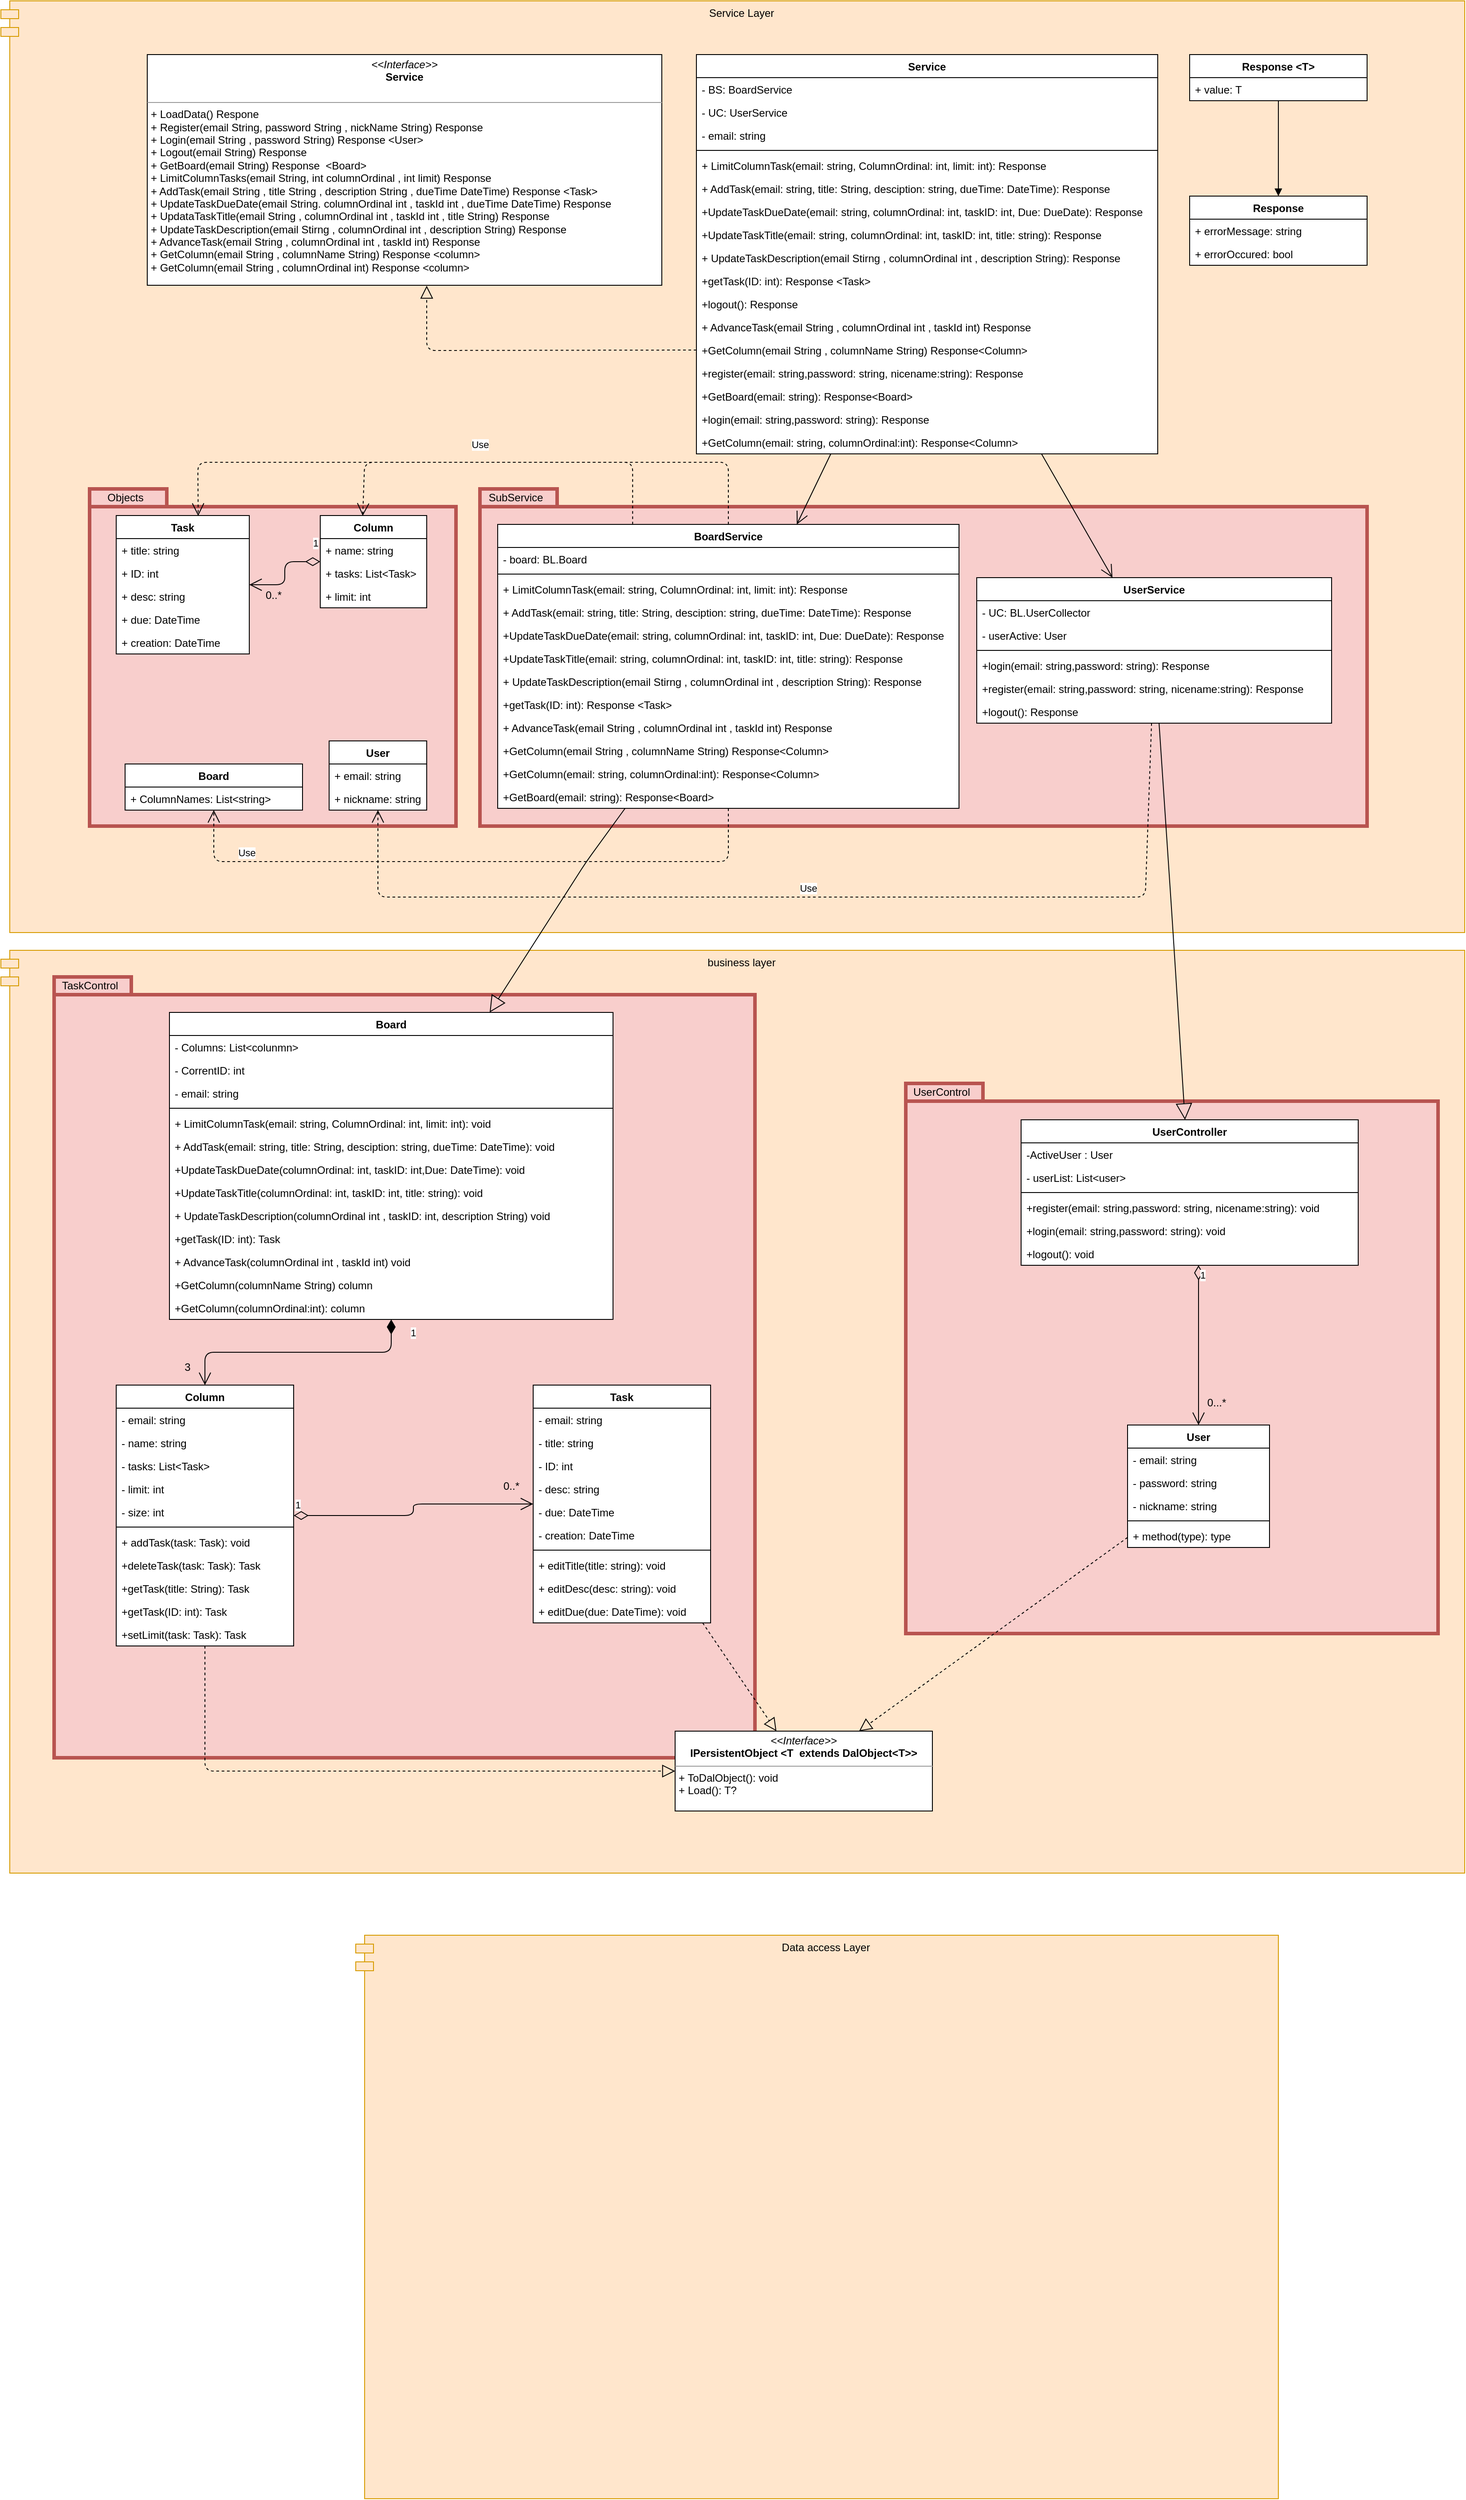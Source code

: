 <mxfile version="12.9.6" type="device"><diagram id="-smXqRMMqWtkKvGBxTlP" name="Page-1"><mxGraphModel dx="3927" dy="2613" grid="1" gridSize="10" guides="1" tooltips="1" connect="1" arrows="1" fold="1" page="1" pageScale="1" pageWidth="827" pageHeight="1169" math="0" shadow="0"><root><mxCell id="0"/><mxCell id="1" parent="0"/><mxCell id="lvHwUetGuIoiyi-XpgdX-36" value="Service Layer" style="shape=module;align=left;spacingLeft=20;align=center;verticalAlign=top;fillColor=#ffe6cc;strokeColor=#d79b00;" parent="1" vertex="1"><mxGeometry x="-370" y="-1090" width="1650" height="1050" as="geometry"/></mxCell><mxCell id="F_8u_qrAa4W_dXSvYLN0-205" value="" style="shape=folder;fontStyle=1;spacingTop=10;tabWidth=87;tabHeight=20;tabPosition=left;html=1;fillColor=#f8cecc;strokeColor=#b85450;strokeWidth=4;" vertex="1" parent="1"><mxGeometry x="170" y="-540" width="1000" height="380" as="geometry"/></mxCell><mxCell id="F_8u_qrAa4W_dXSvYLN0-203" value="" style="shape=folder;fontStyle=1;spacingTop=10;tabWidth=87;tabHeight=20;tabPosition=left;html=1;fillColor=#f8cecc;strokeColor=#b85450;strokeWidth=4;" vertex="1" parent="1"><mxGeometry x="-270" y="-540" width="413" height="380" as="geometry"/></mxCell><mxCell id="lvHwUetGuIoiyi-XpgdX-1" value="business layer" style="shape=module;align=left;spacingLeft=20;align=center;verticalAlign=top;fillColor=#ffe6cc;strokeColor=#d79b00;" parent="1" vertex="1"><mxGeometry x="-370" y="-20" width="1650" height="1040" as="geometry"/></mxCell><mxCell id="lvHwUetGuIoiyi-XpgdX-2" value="" style="shape=folder;fontStyle=1;spacingTop=10;tabWidth=87;tabHeight=20;tabPosition=left;html=1;fillColor=#f8cecc;strokeColor=#b85450;strokeWidth=4;" parent="1" vertex="1"><mxGeometry x="650" y="130" width="600" height="620" as="geometry"/></mxCell><mxCell id="lvHwUetGuIoiyi-XpgdX-3" value="" style="shape=folder;fontStyle=1;spacingTop=10;tabWidth=87;tabHeight=20;tabPosition=left;html=1;fillColor=#f8cecc;strokeColor=#b85450;strokeWidth=4;" parent="1" vertex="1"><mxGeometry x="-310" y="10" width="790" height="880" as="geometry"/></mxCell><mxCell id="lvHwUetGuIoiyi-XpgdX-29" value="TaskControl" style="text;html=1;align=center;verticalAlign=middle;resizable=0;points=[];autosize=1;" parent="1" vertex="1"><mxGeometry x="-310" y="10" width="80" height="20" as="geometry"/></mxCell><mxCell id="lvHwUetGuIoiyi-XpgdX-30" value="UserControl" style="text;html=1;align=center;verticalAlign=middle;resizable=0;points=[];autosize=1;" parent="1" vertex="1"><mxGeometry x="650" y="130" width="80" height="20" as="geometry"/></mxCell><mxCell id="lvHwUetGuIoiyi-XpgdX-35" value="Data access Layer" style="shape=module;align=left;spacingLeft=20;align=center;verticalAlign=top;fillColor=#ffe6cc;strokeColor=#d79b00;" parent="1" vertex="1"><mxGeometry x="30" y="1090" width="1040" height="635" as="geometry"/></mxCell><mxCell id="lvHwUetGuIoiyi-XpgdX-55" value="&lt;p style=&quot;margin: 0px ; margin-top: 4px ; text-align: center&quot;&gt;&lt;i&gt;&amp;lt;&amp;lt;Interface&amp;gt;&amp;gt;&lt;/i&gt;&lt;br&gt;&lt;b&gt;Service&lt;/b&gt;&lt;/p&gt;&lt;p style=&quot;margin: 0px ; margin-left: 4px&quot;&gt;&lt;br&gt;&lt;/p&gt;&lt;hr size=&quot;1&quot;&gt;&lt;p style=&quot;margin: 0px ; margin-left: 4px&quot;&gt;+ LoadData() Respone&lt;/p&gt;&lt;p style=&quot;margin: 0px ; margin-left: 4px&quot;&gt;+ Register(email String, password String , nickName String) Response&lt;/p&gt;&lt;p style=&quot;margin: 0px ; margin-left: 4px&quot;&gt;+ Login(email String , password String) Response &amp;lt;User&amp;gt;&lt;/p&gt;&lt;p style=&quot;margin: 0px ; margin-left: 4px&quot;&gt;+ Logout(email String) Response&amp;nbsp;&lt;/p&gt;&lt;p style=&quot;margin: 0px ; margin-left: 4px&quot;&gt;+ GetBoard(email String) Response&amp;nbsp; &amp;lt;Board&amp;gt;&lt;/p&gt;&lt;p style=&quot;margin: 0px ; margin-left: 4px&quot;&gt;+ LimitColumnTasks(email String, int columnOrdinal , int limit) Response&amp;nbsp;&lt;/p&gt;&lt;p style=&quot;margin: 0px ; margin-left: 4px&quot;&gt;+ AddTask(email String , title String , description String , dueTime DateTime) Response &amp;lt;Task&amp;gt;&lt;/p&gt;&lt;p style=&quot;margin: 0px ; margin-left: 4px&quot;&gt;+ UpdateTaskDueDate(email String. columnOrdinal int , taskId int , dueTime DateTime) Response&lt;/p&gt;&lt;p style=&quot;margin: 0px ; margin-left: 4px&quot;&gt;+ UpdataTaskTitle(email String , columnOrdinal int , taskId int , title String) Response&lt;/p&gt;&lt;p style=&quot;margin: 0px ; margin-left: 4px&quot;&gt;+ UpdateTaskDescription(email Stirng , columnOrdinal int , description String) Response&lt;/p&gt;&lt;p style=&quot;margin: 0px ; margin-left: 4px&quot;&gt;+ AdvanceTask(email String , columnOrdinal int , taskId int) Response&lt;/p&gt;&lt;p style=&quot;margin: 0px ; margin-left: 4px&quot;&gt;+ GetColumn(email String , columnName String) Response &amp;lt;column&amp;gt;&lt;/p&gt;&lt;p style=&quot;margin: 0px ; margin-left: 4px&quot;&gt;+ GetColumn(email String , columnOrdinal int) Response &amp;lt;column&amp;gt;&lt;/p&gt;" style="verticalAlign=top;align=left;overflow=fill;fontSize=12;fontFamily=Helvetica;html=1;" parent="1" vertex="1"><mxGeometry x="-205" y="-1029.5" width="580" height="260" as="geometry"/></mxCell><mxCell id="F_8u_qrAa4W_dXSvYLN0-2" value="UserController" style="swimlane;fontStyle=1;align=center;verticalAlign=top;childLayout=stackLayout;horizontal=1;startSize=26;horizontalStack=0;resizeParent=1;resizeParentMax=0;resizeLast=0;collapsible=1;marginBottom=0;gradientColor=none;swimlaneFillColor=#ffffff;" vertex="1" parent="1"><mxGeometry x="780" y="171" width="380" height="164" as="geometry"/></mxCell><mxCell id="F_8u_qrAa4W_dXSvYLN0-3" value="-ActiveUser : User" style="text;strokeColor=none;fillColor=none;align=left;verticalAlign=top;spacingLeft=4;spacingRight=4;overflow=hidden;rotatable=0;points=[[0,0.5],[1,0.5]];portConstraint=eastwest;" vertex="1" parent="F_8u_qrAa4W_dXSvYLN0-2"><mxGeometry y="26" width="380" height="26" as="geometry"/></mxCell><mxCell id="F_8u_qrAa4W_dXSvYLN0-8" value="- userList: List&lt;user&gt;" style="text;strokeColor=none;fillColor=none;align=left;verticalAlign=top;spacingLeft=4;spacingRight=4;overflow=hidden;rotatable=0;points=[[0,0.5],[1,0.5]];portConstraint=eastwest;" vertex="1" parent="F_8u_qrAa4W_dXSvYLN0-2"><mxGeometry y="52" width="380" height="26" as="geometry"/></mxCell><mxCell id="F_8u_qrAa4W_dXSvYLN0-4" value="" style="line;strokeWidth=1;fillColor=none;align=left;verticalAlign=middle;spacingTop=-1;spacingLeft=3;spacingRight=3;rotatable=0;labelPosition=right;points=[];portConstraint=eastwest;" vertex="1" parent="F_8u_qrAa4W_dXSvYLN0-2"><mxGeometry y="78" width="380" height="8" as="geometry"/></mxCell><mxCell id="F_8u_qrAa4W_dXSvYLN0-5" value="+register(email: string,password: string, nicename:string): void" style="text;strokeColor=none;fillColor=none;align=left;verticalAlign=top;spacingLeft=4;spacingRight=4;overflow=hidden;rotatable=0;points=[[0,0.5],[1,0.5]];portConstraint=eastwest;" vertex="1" parent="F_8u_qrAa4W_dXSvYLN0-2"><mxGeometry y="86" width="380" height="26" as="geometry"/></mxCell><mxCell id="F_8u_qrAa4W_dXSvYLN0-6" value="+login(email: string,password: string): void" style="text;strokeColor=none;fillColor=none;align=left;verticalAlign=top;spacingLeft=4;spacingRight=4;overflow=hidden;rotatable=0;points=[[0,0.5],[1,0.5]];portConstraint=eastwest;" vertex="1" parent="F_8u_qrAa4W_dXSvYLN0-2"><mxGeometry y="112" width="380" height="26" as="geometry"/></mxCell><mxCell id="F_8u_qrAa4W_dXSvYLN0-7" value="+logout(): void" style="text;strokeColor=none;fillColor=none;align=left;verticalAlign=top;spacingLeft=4;spacingRight=4;overflow=hidden;rotatable=0;points=[[0,0.5],[1,0.5]];portConstraint=eastwest;" vertex="1" parent="F_8u_qrAa4W_dXSvYLN0-2"><mxGeometry y="138" width="380" height="26" as="geometry"/></mxCell><mxCell id="F_8u_qrAa4W_dXSvYLN0-9" value="User" style="swimlane;fontStyle=1;align=center;verticalAlign=top;childLayout=stackLayout;horizontal=1;startSize=26;horizontalStack=0;resizeParent=1;resizeParentMax=0;resizeLast=0;collapsible=1;marginBottom=0;gradientColor=none;swimlaneFillColor=#ffffff;" vertex="1" parent="1"><mxGeometry x="900" y="515" width="160" height="138" as="geometry"/></mxCell><mxCell id="F_8u_qrAa4W_dXSvYLN0-10" value="- email: string" style="text;strokeColor=none;fillColor=none;align=left;verticalAlign=top;spacingLeft=4;spacingRight=4;overflow=hidden;rotatable=0;points=[[0,0.5],[1,0.5]];portConstraint=eastwest;" vertex="1" parent="F_8u_qrAa4W_dXSvYLN0-9"><mxGeometry y="26" width="160" height="26" as="geometry"/></mxCell><mxCell id="F_8u_qrAa4W_dXSvYLN0-15" value="- password: string" style="text;strokeColor=none;fillColor=none;align=left;verticalAlign=top;spacingLeft=4;spacingRight=4;overflow=hidden;rotatable=0;points=[[0,0.5],[1,0.5]];portConstraint=eastwest;" vertex="1" parent="F_8u_qrAa4W_dXSvYLN0-9"><mxGeometry y="52" width="160" height="26" as="geometry"/></mxCell><mxCell id="F_8u_qrAa4W_dXSvYLN0-14" value="- nickname: string" style="text;strokeColor=none;fillColor=none;align=left;verticalAlign=top;spacingLeft=4;spacingRight=4;overflow=hidden;rotatable=0;points=[[0,0.5],[1,0.5]];portConstraint=eastwest;" vertex="1" parent="F_8u_qrAa4W_dXSvYLN0-9"><mxGeometry y="78" width="160" height="26" as="geometry"/></mxCell><mxCell id="F_8u_qrAa4W_dXSvYLN0-11" value="" style="line;strokeWidth=1;fillColor=none;align=left;verticalAlign=middle;spacingTop=-1;spacingLeft=3;spacingRight=3;rotatable=0;labelPosition=right;points=[];portConstraint=eastwest;" vertex="1" parent="F_8u_qrAa4W_dXSvYLN0-9"><mxGeometry y="104" width="160" height="8" as="geometry"/></mxCell><mxCell id="F_8u_qrAa4W_dXSvYLN0-12" value="+ method(type): type" style="text;strokeColor=none;fillColor=none;align=left;verticalAlign=top;spacingLeft=4;spacingRight=4;overflow=hidden;rotatable=0;points=[[0,0.5],[1,0.5]];portConstraint=eastwest;" vertex="1" parent="F_8u_qrAa4W_dXSvYLN0-9"><mxGeometry y="112" width="160" height="26" as="geometry"/></mxCell><mxCell id="F_8u_qrAa4W_dXSvYLN0-111" value="&lt;p style=&quot;margin: 0px ; margin-top: 4px ; text-align: center&quot;&gt;&lt;i&gt;&amp;lt;&amp;lt;Interface&amp;gt;&amp;gt;&lt;/i&gt;&lt;br&gt;&lt;b&gt;IPersistentObject &amp;lt;T&amp;nbsp; extends DalObject&amp;lt;T&amp;gt;&amp;gt;&lt;/b&gt;&lt;/p&gt;&lt;hr size=&quot;1&quot;&gt;&lt;p style=&quot;margin: 0px ; margin-left: 4px&quot;&gt;+ ToDalObject(): void&lt;br&gt;+ Load(): T?&lt;/p&gt;" style="verticalAlign=top;align=left;overflow=fill;fontSize=12;fontFamily=Helvetica;html=1;gradientColor=none;" vertex="1" parent="1"><mxGeometry x="390" y="860" width="290" height="90" as="geometry"/></mxCell><mxCell id="F_8u_qrAa4W_dXSvYLN0-38" value="Column" style="swimlane;fontStyle=1;align=center;verticalAlign=top;childLayout=stackLayout;horizontal=1;startSize=26;horizontalStack=0;resizeParent=1;resizeParentMax=0;resizeLast=0;collapsible=1;marginBottom=0;gradientColor=none;swimlaneFillColor=#ffffff;" vertex="1" parent="1"><mxGeometry x="-240" y="470" width="200" height="294" as="geometry"/></mxCell><mxCell id="F_8u_qrAa4W_dXSvYLN0-105" value="- email: string" style="text;strokeColor=none;fillColor=none;align=left;verticalAlign=top;spacingLeft=4;spacingRight=4;overflow=hidden;rotatable=0;points=[[0,0.5],[1,0.5]];portConstraint=eastwest;" vertex="1" parent="F_8u_qrAa4W_dXSvYLN0-38"><mxGeometry y="26" width="200" height="26" as="geometry"/></mxCell><mxCell id="F_8u_qrAa4W_dXSvYLN0-39" value="- name: string" style="text;strokeColor=none;fillColor=none;align=left;verticalAlign=top;spacingLeft=4;spacingRight=4;overflow=hidden;rotatable=0;points=[[0,0.5],[1,0.5]];portConstraint=eastwest;" vertex="1" parent="F_8u_qrAa4W_dXSvYLN0-38"><mxGeometry y="52" width="200" height="26" as="geometry"/></mxCell><mxCell id="F_8u_qrAa4W_dXSvYLN0-40" value="- tasks: List&lt;Task&gt;" style="text;strokeColor=none;fillColor=none;align=left;verticalAlign=top;spacingLeft=4;spacingRight=4;overflow=hidden;rotatable=0;points=[[0,0.5],[1,0.5]];portConstraint=eastwest;" vertex="1" parent="F_8u_qrAa4W_dXSvYLN0-38"><mxGeometry y="78" width="200" height="26" as="geometry"/></mxCell><mxCell id="F_8u_qrAa4W_dXSvYLN0-101" value="- limit: int" style="text;strokeColor=none;fillColor=none;align=left;verticalAlign=top;spacingLeft=4;spacingRight=4;overflow=hidden;rotatable=0;points=[[0,0.5],[1,0.5]];portConstraint=eastwest;" vertex="1" parent="F_8u_qrAa4W_dXSvYLN0-38"><mxGeometry y="104" width="200" height="26" as="geometry"/></mxCell><mxCell id="F_8u_qrAa4W_dXSvYLN0-41" value="- size: int" style="text;strokeColor=none;fillColor=none;align=left;verticalAlign=top;spacingLeft=4;spacingRight=4;overflow=hidden;rotatable=0;points=[[0,0.5],[1,0.5]];portConstraint=eastwest;" vertex="1" parent="F_8u_qrAa4W_dXSvYLN0-38"><mxGeometry y="130" width="200" height="26" as="geometry"/></mxCell><mxCell id="F_8u_qrAa4W_dXSvYLN0-44" value="" style="line;strokeWidth=1;fillColor=none;align=left;verticalAlign=middle;spacingTop=-1;spacingLeft=3;spacingRight=3;rotatable=0;labelPosition=right;points=[];portConstraint=eastwest;" vertex="1" parent="F_8u_qrAa4W_dXSvYLN0-38"><mxGeometry y="156" width="200" height="8" as="geometry"/></mxCell><mxCell id="F_8u_qrAa4W_dXSvYLN0-50" value="+ addTask(task: Task): void" style="text;strokeColor=none;fillColor=none;align=left;verticalAlign=top;spacingLeft=4;spacingRight=4;overflow=hidden;rotatable=0;points=[[0,0.5],[1,0.5]];portConstraint=eastwest;" vertex="1" parent="F_8u_qrAa4W_dXSvYLN0-38"><mxGeometry y="164" width="200" height="26" as="geometry"/></mxCell><mxCell id="F_8u_qrAa4W_dXSvYLN0-53" value="+deleteTask(task: Task): Task" style="text;strokeColor=none;fillColor=none;align=left;verticalAlign=top;spacingLeft=4;spacingRight=4;overflow=hidden;rotatable=0;points=[[0,0.5],[1,0.5]];portConstraint=eastwest;" vertex="1" parent="F_8u_qrAa4W_dXSvYLN0-38"><mxGeometry y="190" width="200" height="26" as="geometry"/></mxCell><mxCell id="F_8u_qrAa4W_dXSvYLN0-54" value="+getTask(title: String): Task" style="text;strokeColor=none;fillColor=none;align=left;verticalAlign=top;spacingLeft=4;spacingRight=4;overflow=hidden;rotatable=0;points=[[0,0.5],[1,0.5]];portConstraint=eastwest;" vertex="1" parent="F_8u_qrAa4W_dXSvYLN0-38"><mxGeometry y="216" width="200" height="26" as="geometry"/></mxCell><mxCell id="F_8u_qrAa4W_dXSvYLN0-51" value="+getTask(ID: int): Task" style="text;strokeColor=none;fillColor=none;align=left;verticalAlign=top;spacingLeft=4;spacingRight=4;overflow=hidden;rotatable=0;points=[[0,0.5],[1,0.5]];portConstraint=eastwest;" vertex="1" parent="F_8u_qrAa4W_dXSvYLN0-38"><mxGeometry y="242" width="200" height="26" as="geometry"/></mxCell><mxCell id="F_8u_qrAa4W_dXSvYLN0-49" value="+setLimit(task: Task): Task" style="text;strokeColor=none;fillColor=none;align=left;verticalAlign=top;spacingLeft=4;spacingRight=4;overflow=hidden;rotatable=0;points=[[0,0.5],[1,0.5]];portConstraint=eastwest;" vertex="1" parent="F_8u_qrAa4W_dXSvYLN0-38"><mxGeometry y="268" width="200" height="26" as="geometry"/></mxCell><mxCell id="F_8u_qrAa4W_dXSvYLN0-69" value="Board" style="swimlane;fontStyle=1;align=center;verticalAlign=top;childLayout=stackLayout;horizontal=1;startSize=26;horizontalStack=0;resizeParent=1;resizeParentMax=0;resizeLast=0;collapsible=1;marginBottom=0;gradientColor=none;swimlaneFillColor=#ffffff;" vertex="1" parent="1"><mxGeometry x="-180" y="50" width="500" height="346" as="geometry"/></mxCell><mxCell id="F_8u_qrAa4W_dXSvYLN0-107" value="- Columns: List&lt;colunmn&gt;" style="text;strokeColor=none;fillColor=none;align=left;verticalAlign=top;spacingLeft=4;spacingRight=4;overflow=hidden;rotatable=0;points=[[0,0.5],[1,0.5]];portConstraint=eastwest;" vertex="1" parent="F_8u_qrAa4W_dXSvYLN0-69"><mxGeometry y="26" width="500" height="26" as="geometry"/></mxCell><mxCell id="F_8u_qrAa4W_dXSvYLN0-108" value="- CorrentID: int" style="text;strokeColor=none;fillColor=none;align=left;verticalAlign=top;spacingLeft=4;spacingRight=4;overflow=hidden;rotatable=0;points=[[0,0.5],[1,0.5]];portConstraint=eastwest;" vertex="1" parent="F_8u_qrAa4W_dXSvYLN0-69"><mxGeometry y="52" width="500" height="26" as="geometry"/></mxCell><mxCell id="F_8u_qrAa4W_dXSvYLN0-81" value="- email: string" style="text;strokeColor=none;fillColor=none;align=left;verticalAlign=top;spacingLeft=4;spacingRight=4;overflow=hidden;rotatable=0;points=[[0,0.5],[1,0.5]];portConstraint=eastwest;" vertex="1" parent="F_8u_qrAa4W_dXSvYLN0-69"><mxGeometry y="78" width="500" height="26" as="geometry"/></mxCell><mxCell id="F_8u_qrAa4W_dXSvYLN0-71" value="" style="line;strokeWidth=1;fillColor=none;align=left;verticalAlign=middle;spacingTop=-1;spacingLeft=3;spacingRight=3;rotatable=0;labelPosition=right;points=[];portConstraint=eastwest;" vertex="1" parent="F_8u_qrAa4W_dXSvYLN0-69"><mxGeometry y="104" width="500" height="8" as="geometry"/></mxCell><mxCell id="F_8u_qrAa4W_dXSvYLN0-72" value="+ LimitColumnTask(email: string, ColumnOrdinal: int, limit: int): void" style="text;strokeColor=none;fillColor=none;align=left;verticalAlign=top;spacingLeft=4;spacingRight=4;overflow=hidden;rotatable=0;points=[[0,0.5],[1,0.5]];portConstraint=eastwest;" vertex="1" parent="F_8u_qrAa4W_dXSvYLN0-69"><mxGeometry y="112" width="500" height="26" as="geometry"/></mxCell><mxCell id="F_8u_qrAa4W_dXSvYLN0-73" value="+ AddTask(email: string, title: String, desciption: string, dueTime: DateTime): void" style="text;strokeColor=none;fillColor=none;align=left;verticalAlign=top;spacingLeft=4;spacingRight=4;overflow=hidden;rotatable=0;points=[[0,0.5],[1,0.5]];portConstraint=eastwest;" vertex="1" parent="F_8u_qrAa4W_dXSvYLN0-69"><mxGeometry y="138" width="500" height="26" as="geometry"/></mxCell><mxCell id="F_8u_qrAa4W_dXSvYLN0-74" value="+UpdateTaskDueDate(columnOrdinal: int, taskID: int,Due: DateTime): void" style="text;strokeColor=none;fillColor=none;align=left;verticalAlign=top;spacingLeft=4;spacingRight=4;overflow=hidden;rotatable=0;points=[[0,0.5],[1,0.5]];portConstraint=eastwest;" vertex="1" parent="F_8u_qrAa4W_dXSvYLN0-69"><mxGeometry y="164" width="500" height="26" as="geometry"/></mxCell><mxCell id="F_8u_qrAa4W_dXSvYLN0-75" value="+UpdateTaskTitle(columnOrdinal: int, taskID: int, title: string): void" style="text;strokeColor=none;fillColor=none;align=left;verticalAlign=top;spacingLeft=4;spacingRight=4;overflow=hidden;rotatable=0;points=[[0,0.5],[1,0.5]];portConstraint=eastwest;" vertex="1" parent="F_8u_qrAa4W_dXSvYLN0-69"><mxGeometry y="190" width="500" height="26" as="geometry"/></mxCell><mxCell id="F_8u_qrAa4W_dXSvYLN0-76" value="+ UpdateTaskDescription(columnOrdinal int , taskID: int, description String) void " style="text;strokeColor=none;fillColor=none;align=left;verticalAlign=top;spacingLeft=4;spacingRight=4;overflow=hidden;rotatable=0;points=[[0,0.5],[1,0.5]];portConstraint=eastwest;" vertex="1" parent="F_8u_qrAa4W_dXSvYLN0-69"><mxGeometry y="216" width="500" height="26" as="geometry"/></mxCell><mxCell id="F_8u_qrAa4W_dXSvYLN0-77" value="+getTask(ID: int): Task" style="text;strokeColor=none;fillColor=none;align=left;verticalAlign=top;spacingLeft=4;spacingRight=4;overflow=hidden;rotatable=0;points=[[0,0.5],[1,0.5]];portConstraint=eastwest;" vertex="1" parent="F_8u_qrAa4W_dXSvYLN0-69"><mxGeometry y="242" width="500" height="26" as="geometry"/></mxCell><mxCell id="F_8u_qrAa4W_dXSvYLN0-78" value="+ AdvanceTask(columnOrdinal int , taskId int) void " style="text;strokeColor=none;fillColor=none;align=left;verticalAlign=top;spacingLeft=4;spacingRight=4;overflow=hidden;rotatable=0;points=[[0,0.5],[1,0.5]];portConstraint=eastwest;" vertex="1" parent="F_8u_qrAa4W_dXSvYLN0-69"><mxGeometry y="268" width="500" height="26" as="geometry"/></mxCell><mxCell id="F_8u_qrAa4W_dXSvYLN0-79" value="+GetColumn(columnName String) column" style="text;strokeColor=none;fillColor=none;align=left;verticalAlign=top;spacingLeft=4;spacingRight=4;overflow=hidden;rotatable=0;points=[[0,0.5],[1,0.5]];portConstraint=eastwest;" vertex="1" parent="F_8u_qrAa4W_dXSvYLN0-69"><mxGeometry y="294" width="500" height="26" as="geometry"/></mxCell><mxCell id="F_8u_qrAa4W_dXSvYLN0-106" value="+GetColumn(columnOrdinal:int): column" style="text;strokeColor=none;fillColor=none;align=left;verticalAlign=top;spacingLeft=4;spacingRight=4;overflow=hidden;rotatable=0;points=[[0,0.5],[1,0.5]];portConstraint=eastwest;" vertex="1" parent="F_8u_qrAa4W_dXSvYLN0-69"><mxGeometry y="320" width="500" height="26" as="geometry"/></mxCell><mxCell id="F_8u_qrAa4W_dXSvYLN0-16" value="Task" style="swimlane;fontStyle=1;align=center;verticalAlign=top;childLayout=stackLayout;horizontal=1;startSize=26;horizontalStack=0;resizeParent=1;resizeParentMax=0;resizeLast=0;collapsible=1;marginBottom=0;gradientColor=none;swimlaneFillColor=#ffffff;" vertex="1" parent="1"><mxGeometry x="230" y="470" width="200" height="268" as="geometry"/></mxCell><mxCell id="F_8u_qrAa4W_dXSvYLN0-17" value="- email: string" style="text;strokeColor=none;fillColor=none;align=left;verticalAlign=top;spacingLeft=4;spacingRight=4;overflow=hidden;rotatable=0;points=[[0,0.5],[1,0.5]];portConstraint=eastwest;" vertex="1" parent="F_8u_qrAa4W_dXSvYLN0-16"><mxGeometry y="26" width="200" height="26" as="geometry"/></mxCell><mxCell id="F_8u_qrAa4W_dXSvYLN0-18" value="- title: string" style="text;strokeColor=none;fillColor=none;align=left;verticalAlign=top;spacingLeft=4;spacingRight=4;overflow=hidden;rotatable=0;points=[[0,0.5],[1,0.5]];portConstraint=eastwest;" vertex="1" parent="F_8u_qrAa4W_dXSvYLN0-16"><mxGeometry y="52" width="200" height="26" as="geometry"/></mxCell><mxCell id="F_8u_qrAa4W_dXSvYLN0-104" value="- ID: int" style="text;strokeColor=none;fillColor=none;align=left;verticalAlign=top;spacingLeft=4;spacingRight=4;overflow=hidden;rotatable=0;points=[[0,0.5],[1,0.5]];portConstraint=eastwest;" vertex="1" parent="F_8u_qrAa4W_dXSvYLN0-16"><mxGeometry y="78" width="200" height="26" as="geometry"/></mxCell><mxCell id="F_8u_qrAa4W_dXSvYLN0-19" value="- desc: string" style="text;strokeColor=none;fillColor=none;align=left;verticalAlign=top;spacingLeft=4;spacingRight=4;overflow=hidden;rotatable=0;points=[[0,0.5],[1,0.5]];portConstraint=eastwest;" vertex="1" parent="F_8u_qrAa4W_dXSvYLN0-16"><mxGeometry y="104" width="200" height="26" as="geometry"/></mxCell><mxCell id="F_8u_qrAa4W_dXSvYLN0-24" value="- due: DateTime" style="text;strokeColor=none;fillColor=none;align=left;verticalAlign=top;spacingLeft=4;spacingRight=4;overflow=hidden;rotatable=0;points=[[0,0.5],[1,0.5]];portConstraint=eastwest;" vertex="1" parent="F_8u_qrAa4W_dXSvYLN0-16"><mxGeometry y="130" width="200" height="26" as="geometry"/></mxCell><mxCell id="F_8u_qrAa4W_dXSvYLN0-23" value="- creation: DateTime" style="text;strokeColor=none;fillColor=none;align=left;verticalAlign=top;spacingLeft=4;spacingRight=4;overflow=hidden;rotatable=0;points=[[0,0.5],[1,0.5]];portConstraint=eastwest;" vertex="1" parent="F_8u_qrAa4W_dXSvYLN0-16"><mxGeometry y="156" width="200" height="26" as="geometry"/></mxCell><mxCell id="F_8u_qrAa4W_dXSvYLN0-20" value="" style="line;strokeWidth=1;fillColor=none;align=left;verticalAlign=middle;spacingTop=-1;spacingLeft=3;spacingRight=3;rotatable=0;labelPosition=right;points=[];portConstraint=eastwest;" vertex="1" parent="F_8u_qrAa4W_dXSvYLN0-16"><mxGeometry y="182" width="200" height="8" as="geometry"/></mxCell><mxCell id="F_8u_qrAa4W_dXSvYLN0-21" value="+ editTitle(title: string): void" style="text;strokeColor=none;fillColor=none;align=left;verticalAlign=top;spacingLeft=4;spacingRight=4;overflow=hidden;rotatable=0;points=[[0,0.5],[1,0.5]];portConstraint=eastwest;" vertex="1" parent="F_8u_qrAa4W_dXSvYLN0-16"><mxGeometry y="190" width="200" height="26" as="geometry"/></mxCell><mxCell id="F_8u_qrAa4W_dXSvYLN0-26" value="+ editDesc(desc: string): void" style="text;strokeColor=none;fillColor=none;align=left;verticalAlign=top;spacingLeft=4;spacingRight=4;overflow=hidden;rotatable=0;points=[[0,0.5],[1,0.5]];portConstraint=eastwest;" vertex="1" parent="F_8u_qrAa4W_dXSvYLN0-16"><mxGeometry y="216" width="200" height="26" as="geometry"/></mxCell><mxCell id="F_8u_qrAa4W_dXSvYLN0-37" value="+ editDue(due: DateTime): void" style="text;strokeColor=none;fillColor=none;align=left;verticalAlign=top;spacingLeft=4;spacingRight=4;overflow=hidden;rotatable=0;points=[[0,0.5],[1,0.5]];portConstraint=eastwest;" vertex="1" parent="F_8u_qrAa4W_dXSvYLN0-16"><mxGeometry y="242" width="200" height="26" as="geometry"/></mxCell><mxCell id="F_8u_qrAa4W_dXSvYLN0-112" value="1" style="endArrow=open;html=1;endSize=12;startArrow=diamondThin;startSize=14;startFill=1;edgeStyle=orthogonalEdgeStyle;align=left;verticalAlign=bottom;" edge="1" parent="1" source="F_8u_qrAa4W_dXSvYLN0-69" target="F_8u_qrAa4W_dXSvYLN0-38"><mxGeometry x="-0.831" y="20" relative="1" as="geometry"><mxPoint y="499.41" as="sourcePoint"/><mxPoint x="160" y="499.41" as="targetPoint"/><mxPoint as="offset"/></mxGeometry></mxCell><mxCell id="F_8u_qrAa4W_dXSvYLN0-113" value="3" style="text;html=1;align=center;verticalAlign=middle;resizable=0;points=[];autosize=1;" vertex="1" parent="1"><mxGeometry x="-170" y="440" width="20" height="20" as="geometry"/></mxCell><mxCell id="F_8u_qrAa4W_dXSvYLN0-114" value="1" style="endArrow=open;html=1;endSize=12;startArrow=diamondThin;startSize=14;startFill=0;edgeStyle=orthogonalEdgeStyle;align=left;verticalAlign=bottom;" edge="1" parent="1" source="F_8u_qrAa4W_dXSvYLN0-38" target="F_8u_qrAa4W_dXSvYLN0-16"><mxGeometry x="-1" y="3" relative="1" as="geometry"><mxPoint x="20" y="640" as="sourcePoint"/><mxPoint x="180" y="640" as="targetPoint"/></mxGeometry></mxCell><mxCell id="F_8u_qrAa4W_dXSvYLN0-115" value="0..*" style="text;html=1;align=center;verticalAlign=middle;resizable=0;points=[];autosize=1;" vertex="1" parent="1"><mxGeometry x="190" y="574" width="30" height="20" as="geometry"/></mxCell><mxCell id="F_8u_qrAa4W_dXSvYLN0-117" value="1" style="endArrow=open;html=1;endSize=12;startArrow=diamondThin;startSize=14;startFill=0;edgeStyle=orthogonalEdgeStyle;align=left;verticalAlign=bottom;" edge="1" parent="1" source="F_8u_qrAa4W_dXSvYLN0-2" target="F_8u_qrAa4W_dXSvYLN0-9"><mxGeometry x="0.053" y="75" relative="1" as="geometry"><mxPoint x="750" y="380" as="sourcePoint"/><mxPoint x="910" y="380" as="targetPoint"/><Array as="points"><mxPoint x="980" y="390"/><mxPoint x="980" y="390"/></Array><mxPoint x="-75" y="-75" as="offset"/></mxGeometry></mxCell><mxCell id="F_8u_qrAa4W_dXSvYLN0-118" value="0...*" style="text;html=1;align=center;verticalAlign=middle;resizable=0;points=[];autosize=1;" vertex="1" parent="1"><mxGeometry x="980" y="480" width="40" height="20" as="geometry"/></mxCell><mxCell id="F_8u_qrAa4W_dXSvYLN0-119" value="" style="endArrow=block;dashed=1;endFill=0;endSize=12;html=1;" edge="1" parent="1" source="F_8u_qrAa4W_dXSvYLN0-38" target="F_8u_qrAa4W_dXSvYLN0-111"><mxGeometry width="160" relative="1" as="geometry"><mxPoint x="570" y="760" as="sourcePoint"/><mxPoint x="730" y="760" as="targetPoint"/><Array as="points"><mxPoint x="-140" y="905"/></Array></mxGeometry></mxCell><mxCell id="F_8u_qrAa4W_dXSvYLN0-120" value="" style="endArrow=block;dashed=1;endFill=0;endSize=12;html=1;" edge="1" parent="1" source="F_8u_qrAa4W_dXSvYLN0-16" target="F_8u_qrAa4W_dXSvYLN0-111"><mxGeometry width="160" relative="1" as="geometry"><mxPoint x="570" y="760" as="sourcePoint"/><mxPoint x="730" y="760" as="targetPoint"/><Array as="points"><mxPoint x="470" y="810"/></Array></mxGeometry></mxCell><mxCell id="F_8u_qrAa4W_dXSvYLN0-121" value="" style="endArrow=block;dashed=1;endFill=0;endSize=12;html=1;" edge="1" parent="1" source="F_8u_qrAa4W_dXSvYLN0-9" target="F_8u_qrAa4W_dXSvYLN0-111"><mxGeometry width="160" relative="1" as="geometry"><mxPoint x="570" y="450" as="sourcePoint"/><mxPoint x="730" y="450" as="targetPoint"/></mxGeometry></mxCell><mxCell id="F_8u_qrAa4W_dXSvYLN0-198" value="" style="endArrow=block;endFill=1;html=1;edgeStyle=orthogonalEdgeStyle;align=left;verticalAlign=top;" edge="1" parent="1" source="F_8u_qrAa4W_dXSvYLN0-194" target="F_8u_qrAa4W_dXSvYLN0-188"><mxGeometry x="0.126" y="-27" relative="1" as="geometry"><mxPoint x="-130" y="-600" as="sourcePoint"/><mxPoint x="30" y="-600" as="targetPoint"/><mxPoint x="-25" y="-16" as="offset"/></mxGeometry></mxCell><mxCell id="F_8u_qrAa4W_dXSvYLN0-127" value="Service" style="swimlane;fontStyle=1;align=center;verticalAlign=top;childLayout=stackLayout;horizontal=1;startSize=26;horizontalStack=0;resizeParent=1;resizeParentMax=0;resizeLast=0;collapsible=1;marginBottom=0;gradientColor=none;swimlaneFillColor=#ffffff;" vertex="1" parent="1"><mxGeometry x="414" y="-1029.5" width="520" height="450" as="geometry"/></mxCell><mxCell id="F_8u_qrAa4W_dXSvYLN0-128" value="- BS: BoardService" style="text;strokeColor=none;fillColor=none;align=left;verticalAlign=top;spacingLeft=4;spacingRight=4;overflow=hidden;rotatable=0;points=[[0,0.5],[1,0.5]];portConstraint=eastwest;" vertex="1" parent="F_8u_qrAa4W_dXSvYLN0-127"><mxGeometry y="26" width="520" height="26" as="geometry"/></mxCell><mxCell id="F_8u_qrAa4W_dXSvYLN0-143" value="- UC: UserService" style="text;strokeColor=none;fillColor=none;align=left;verticalAlign=top;spacingLeft=4;spacingRight=4;overflow=hidden;rotatable=0;points=[[0,0.5],[1,0.5]];portConstraint=eastwest;" vertex="1" parent="F_8u_qrAa4W_dXSvYLN0-127"><mxGeometry y="52" width="520" height="26" as="geometry"/></mxCell><mxCell id="F_8u_qrAa4W_dXSvYLN0-142" value="- email: string" style="text;strokeColor=none;fillColor=none;align=left;verticalAlign=top;spacingLeft=4;spacingRight=4;overflow=hidden;rotatable=0;points=[[0,0.5],[1,0.5]];portConstraint=eastwest;" vertex="1" parent="F_8u_qrAa4W_dXSvYLN0-127"><mxGeometry y="78" width="520" height="26" as="geometry"/></mxCell><mxCell id="F_8u_qrAa4W_dXSvYLN0-129" value="" style="line;strokeWidth=1;fillColor=none;align=left;verticalAlign=middle;spacingTop=-1;spacingLeft=3;spacingRight=3;rotatable=0;labelPosition=right;points=[];portConstraint=eastwest;" vertex="1" parent="F_8u_qrAa4W_dXSvYLN0-127"><mxGeometry y="104" width="520" height="8" as="geometry"/></mxCell><mxCell id="F_8u_qrAa4W_dXSvYLN0-130" value="+ LimitColumnTask(email: string, ColumnOrdinal: int, limit: int): Response" style="text;strokeColor=none;fillColor=none;align=left;verticalAlign=top;spacingLeft=4;spacingRight=4;overflow=hidden;rotatable=0;points=[[0,0.5],[1,0.5]];portConstraint=eastwest;" vertex="1" parent="F_8u_qrAa4W_dXSvYLN0-127"><mxGeometry y="112" width="520" height="26" as="geometry"/></mxCell><mxCell id="F_8u_qrAa4W_dXSvYLN0-131" value="+ AddTask(email: string, title: String, desciption: string, dueTime: DateTime): Response" style="text;strokeColor=none;fillColor=none;align=left;verticalAlign=top;spacingLeft=4;spacingRight=4;overflow=hidden;rotatable=0;points=[[0,0.5],[1,0.5]];portConstraint=eastwest;" vertex="1" parent="F_8u_qrAa4W_dXSvYLN0-127"><mxGeometry y="138" width="520" height="26" as="geometry"/></mxCell><mxCell id="F_8u_qrAa4W_dXSvYLN0-132" value="+UpdateTaskDueDate(email: string, columnOrdinal: int, taskID: int, Due: DueDate): Response" style="text;strokeColor=none;fillColor=none;align=left;verticalAlign=top;spacingLeft=4;spacingRight=4;overflow=hidden;rotatable=0;points=[[0,0.5],[1,0.5]];portConstraint=eastwest;" vertex="1" parent="F_8u_qrAa4W_dXSvYLN0-127"><mxGeometry y="164" width="520" height="26" as="geometry"/></mxCell><mxCell id="F_8u_qrAa4W_dXSvYLN0-133" value="+UpdateTaskTitle(email: string, columnOrdinal: int, taskID: int, title: string): Response" style="text;strokeColor=none;fillColor=none;align=left;verticalAlign=top;spacingLeft=4;spacingRight=4;overflow=hidden;rotatable=0;points=[[0,0.5],[1,0.5]];portConstraint=eastwest;" vertex="1" parent="F_8u_qrAa4W_dXSvYLN0-127"><mxGeometry y="190" width="520" height="26" as="geometry"/></mxCell><mxCell id="F_8u_qrAa4W_dXSvYLN0-134" value="+ UpdateTaskDescription(email Stirng , columnOrdinal int , description String): Response" style="text;strokeColor=none;fillColor=none;align=left;verticalAlign=top;spacingLeft=4;spacingRight=4;overflow=hidden;rotatable=0;points=[[0,0.5],[1,0.5]];portConstraint=eastwest;" vertex="1" parent="F_8u_qrAa4W_dXSvYLN0-127"><mxGeometry y="216" width="520" height="26" as="geometry"/></mxCell><mxCell id="F_8u_qrAa4W_dXSvYLN0-135" value="+getTask(ID: int): Response &lt;Task&gt;" style="text;strokeColor=none;fillColor=none;align=left;verticalAlign=top;spacingLeft=4;spacingRight=4;overflow=hidden;rotatable=0;points=[[0,0.5],[1,0.5]];portConstraint=eastwest;" vertex="1" parent="F_8u_qrAa4W_dXSvYLN0-127"><mxGeometry y="242" width="520" height="26" as="geometry"/></mxCell><mxCell id="F_8u_qrAa4W_dXSvYLN0-141" value="+logout(): Response" style="text;strokeColor=none;fillColor=none;align=left;verticalAlign=top;spacingLeft=4;spacingRight=4;overflow=hidden;rotatable=0;points=[[0,0.5],[1,0.5]];portConstraint=eastwest;" vertex="1" parent="F_8u_qrAa4W_dXSvYLN0-127"><mxGeometry y="268" width="520" height="26" as="geometry"/></mxCell><mxCell id="F_8u_qrAa4W_dXSvYLN0-136" value="+ AdvanceTask(email String , columnOrdinal int , taskId int) Response" style="text;strokeColor=none;fillColor=none;align=left;verticalAlign=top;spacingLeft=4;spacingRight=4;overflow=hidden;rotatable=0;points=[[0,0.5],[1,0.5]];portConstraint=eastwest;" vertex="1" parent="F_8u_qrAa4W_dXSvYLN0-127"><mxGeometry y="294" width="520" height="26" as="geometry"/></mxCell><mxCell id="F_8u_qrAa4W_dXSvYLN0-137" value="+GetColumn(email String , columnName String) Response&lt;Column&gt;" style="text;strokeColor=none;fillColor=none;align=left;verticalAlign=top;spacingLeft=4;spacingRight=4;overflow=hidden;rotatable=0;points=[[0,0.5],[1,0.5]];portConstraint=eastwest;" vertex="1" parent="F_8u_qrAa4W_dXSvYLN0-127"><mxGeometry y="320" width="520" height="26" as="geometry"/></mxCell><mxCell id="F_8u_qrAa4W_dXSvYLN0-140" value="+register(email: string,password: string, nicename:string): Response" style="text;strokeColor=none;fillColor=none;align=left;verticalAlign=top;spacingLeft=4;spacingRight=4;overflow=hidden;rotatable=0;points=[[0,0.5],[1,0.5]];portConstraint=eastwest;" vertex="1" parent="F_8u_qrAa4W_dXSvYLN0-127"><mxGeometry y="346" width="520" height="26" as="geometry"/></mxCell><mxCell id="F_8u_qrAa4W_dXSvYLN0-228" value="+GetBoard(email: string): Response&lt;Board&gt;" style="text;strokeColor=none;fillColor=none;align=left;verticalAlign=top;spacingLeft=4;spacingRight=4;overflow=hidden;rotatable=0;points=[[0,0.5],[1,0.5]];portConstraint=eastwest;" vertex="1" parent="F_8u_qrAa4W_dXSvYLN0-127"><mxGeometry y="372" width="520" height="26" as="geometry"/></mxCell><mxCell id="F_8u_qrAa4W_dXSvYLN0-139" value="+login(email: string,password: string): Response" style="text;strokeColor=none;fillColor=none;align=left;verticalAlign=top;spacingLeft=4;spacingRight=4;overflow=hidden;rotatable=0;points=[[0,0.5],[1,0.5]];portConstraint=eastwest;" vertex="1" parent="F_8u_qrAa4W_dXSvYLN0-127"><mxGeometry y="398" width="520" height="26" as="geometry"/></mxCell><mxCell id="F_8u_qrAa4W_dXSvYLN0-138" value="+GetColumn(email: string, columnOrdinal:int): Response&lt;Column&gt;" style="text;strokeColor=none;fillColor=none;align=left;verticalAlign=top;spacingLeft=4;spacingRight=4;overflow=hidden;rotatable=0;points=[[0,0.5],[1,0.5]];portConstraint=eastwest;" vertex="1" parent="F_8u_qrAa4W_dXSvYLN0-127"><mxGeometry y="424" width="520" height="26" as="geometry"/></mxCell><mxCell id="F_8u_qrAa4W_dXSvYLN0-194" value="Response &lt;T&gt;" style="swimlane;fontStyle=1;align=center;verticalAlign=top;childLayout=stackLayout;horizontal=1;startSize=26;horizontalStack=0;resizeParent=1;resizeParentMax=0;resizeLast=0;collapsible=1;marginBottom=0;gradientColor=none;swimlaneFillColor=#ffffff;" vertex="1" parent="1"><mxGeometry x="970" y="-1029.5" width="200" height="52" as="geometry"/></mxCell><mxCell id="F_8u_qrAa4W_dXSvYLN0-197" value="+ value: T" style="text;strokeColor=none;fillColor=none;align=left;verticalAlign=top;spacingLeft=4;spacingRight=4;overflow=hidden;rotatable=0;points=[[0,0.5],[1,0.5]];portConstraint=eastwest;" vertex="1" parent="F_8u_qrAa4W_dXSvYLN0-194"><mxGeometry y="26" width="200" height="26" as="geometry"/></mxCell><mxCell id="F_8u_qrAa4W_dXSvYLN0-188" value="Response" style="swimlane;fontStyle=1;align=center;verticalAlign=top;childLayout=stackLayout;horizontal=1;startSize=26;horizontalStack=0;resizeParent=1;resizeParentMax=0;resizeLast=0;collapsible=1;marginBottom=0;gradientColor=none;swimlaneFillColor=#ffffff;" vertex="1" parent="1"><mxGeometry x="970" y="-870" width="200" height="78" as="geometry"/></mxCell><mxCell id="F_8u_qrAa4W_dXSvYLN0-191" value="+ errorMessage: string" style="text;strokeColor=none;fillColor=none;align=left;verticalAlign=top;spacingLeft=4;spacingRight=4;overflow=hidden;rotatable=0;points=[[0,0.5],[1,0.5]];portConstraint=eastwest;" vertex="1" parent="F_8u_qrAa4W_dXSvYLN0-188"><mxGeometry y="26" width="200" height="26" as="geometry"/></mxCell><mxCell id="F_8u_qrAa4W_dXSvYLN0-192" value="+ errorOccured: bool" style="text;strokeColor=none;fillColor=none;align=left;verticalAlign=top;spacingLeft=4;spacingRight=4;overflow=hidden;rotatable=0;points=[[0,0.5],[1,0.5]];portConstraint=eastwest;" vertex="1" parent="F_8u_qrAa4W_dXSvYLN0-188"><mxGeometry y="52" width="200" height="26" as="geometry"/></mxCell><mxCell id="F_8u_qrAa4W_dXSvYLN0-85" value="UserService" style="swimlane;fontStyle=1;align=center;verticalAlign=top;childLayout=stackLayout;horizontal=1;startSize=26;horizontalStack=0;resizeParent=1;resizeParentMax=0;resizeLast=0;collapsible=1;marginBottom=0;gradientColor=none;swimlaneFillColor=#ffffff;" vertex="1" parent="1"><mxGeometry x="730" y="-440" width="400" height="164" as="geometry"/></mxCell><mxCell id="F_8u_qrAa4W_dXSvYLN0-86" value="- UC: BL.UserCollector" style="text;strokeColor=none;fillColor=none;align=left;verticalAlign=top;spacingLeft=4;spacingRight=4;overflow=hidden;rotatable=0;points=[[0,0.5],[1,0.5]];portConstraint=eastwest;" vertex="1" parent="F_8u_qrAa4W_dXSvYLN0-85"><mxGeometry y="26" width="400" height="26" as="geometry"/></mxCell><mxCell id="F_8u_qrAa4W_dXSvYLN0-97" value="- userActive: User" style="text;strokeColor=none;fillColor=none;align=left;verticalAlign=top;spacingLeft=4;spacingRight=4;overflow=hidden;rotatable=0;points=[[0,0.5],[1,0.5]];portConstraint=eastwest;" vertex="1" parent="F_8u_qrAa4W_dXSvYLN0-85"><mxGeometry y="52" width="400" height="26" as="geometry"/></mxCell><mxCell id="F_8u_qrAa4W_dXSvYLN0-87" value="" style="line;strokeWidth=1;fillColor=none;align=left;verticalAlign=middle;spacingTop=-1;spacingLeft=3;spacingRight=3;rotatable=0;labelPosition=right;points=[];portConstraint=eastwest;" vertex="1" parent="F_8u_qrAa4W_dXSvYLN0-85"><mxGeometry y="78" width="400" height="8" as="geometry"/></mxCell><mxCell id="F_8u_qrAa4W_dXSvYLN0-99" value="+login(email: string,password: string): Response" style="text;strokeColor=none;fillColor=none;align=left;verticalAlign=top;spacingLeft=4;spacingRight=4;overflow=hidden;rotatable=0;points=[[0,0.5],[1,0.5]];portConstraint=eastwest;" vertex="1" parent="F_8u_qrAa4W_dXSvYLN0-85"><mxGeometry y="86" width="400" height="26" as="geometry"/></mxCell><mxCell id="F_8u_qrAa4W_dXSvYLN0-98" value="+register(email: string,password: string, nicename:string): Response" style="text;strokeColor=none;fillColor=none;align=left;verticalAlign=top;spacingLeft=4;spacingRight=4;overflow=hidden;rotatable=0;points=[[0,0.5],[1,0.5]];portConstraint=eastwest;" vertex="1" parent="F_8u_qrAa4W_dXSvYLN0-85"><mxGeometry y="112" width="400" height="26" as="geometry"/></mxCell><mxCell id="F_8u_qrAa4W_dXSvYLN0-95" value="+logout(): Response" style="text;strokeColor=none;fillColor=none;align=left;verticalAlign=top;spacingLeft=4;spacingRight=4;overflow=hidden;rotatable=0;points=[[0,0.5],[1,0.5]];portConstraint=eastwest;" vertex="1" parent="F_8u_qrAa4W_dXSvYLN0-85"><mxGeometry y="138" width="400" height="26" as="geometry"/></mxCell><mxCell id="F_8u_qrAa4W_dXSvYLN0-55" value="BoardService" style="swimlane;fontStyle=1;align=center;verticalAlign=top;childLayout=stackLayout;horizontal=1;startSize=26;horizontalStack=0;resizeParent=1;resizeParentMax=0;resizeLast=0;collapsible=1;marginBottom=0;gradientColor=none;swimlaneFillColor=#ffffff;" vertex="1" parent="1"><mxGeometry x="190" y="-500" width="520" height="320" as="geometry"/></mxCell><mxCell id="F_8u_qrAa4W_dXSvYLN0-82" value="- board: BL.Board" style="text;strokeColor=none;fillColor=none;align=left;verticalAlign=top;spacingLeft=4;spacingRight=4;overflow=hidden;rotatable=0;points=[[0,0.5],[1,0.5]];portConstraint=eastwest;" vertex="1" parent="F_8u_qrAa4W_dXSvYLN0-55"><mxGeometry y="26" width="520" height="26" as="geometry"/></mxCell><mxCell id="F_8u_qrAa4W_dXSvYLN0-59" value="" style="line;strokeWidth=1;fillColor=none;align=left;verticalAlign=middle;spacingTop=-1;spacingLeft=3;spacingRight=3;rotatable=0;labelPosition=right;points=[];portConstraint=eastwest;" vertex="1" parent="F_8u_qrAa4W_dXSvYLN0-55"><mxGeometry y="52" width="520" height="8" as="geometry"/></mxCell><mxCell id="F_8u_qrAa4W_dXSvYLN0-65" value="+ LimitColumnTask(email: string, ColumnOrdinal: int, limit: int): Response" style="text;strokeColor=none;fillColor=none;align=left;verticalAlign=top;spacingLeft=4;spacingRight=4;overflow=hidden;rotatable=0;points=[[0,0.5],[1,0.5]];portConstraint=eastwest;" vertex="1" parent="F_8u_qrAa4W_dXSvYLN0-55"><mxGeometry y="60" width="520" height="26" as="geometry"/></mxCell><mxCell id="F_8u_qrAa4W_dXSvYLN0-60" value="+ AddTask(email: string, title: String, desciption: string, dueTime: DateTime): Response" style="text;strokeColor=none;fillColor=none;align=left;verticalAlign=top;spacingLeft=4;spacingRight=4;overflow=hidden;rotatable=0;points=[[0,0.5],[1,0.5]];portConstraint=eastwest;" vertex="1" parent="F_8u_qrAa4W_dXSvYLN0-55"><mxGeometry y="86" width="520" height="26" as="geometry"/></mxCell><mxCell id="F_8u_qrAa4W_dXSvYLN0-61" value="+UpdateTaskDueDate(email: string, columnOrdinal: int, taskID: int, Due: DueDate): Response" style="text;strokeColor=none;fillColor=none;align=left;verticalAlign=top;spacingLeft=4;spacingRight=4;overflow=hidden;rotatable=0;points=[[0,0.5],[1,0.5]];portConstraint=eastwest;" vertex="1" parent="F_8u_qrAa4W_dXSvYLN0-55"><mxGeometry y="112" width="520" height="26" as="geometry"/></mxCell><mxCell id="F_8u_qrAa4W_dXSvYLN0-66" value="+UpdateTaskTitle(email: string, columnOrdinal: int, taskID: int, title: string): Response" style="text;strokeColor=none;fillColor=none;align=left;verticalAlign=top;spacingLeft=4;spacingRight=4;overflow=hidden;rotatable=0;points=[[0,0.5],[1,0.5]];portConstraint=eastwest;" vertex="1" parent="F_8u_qrAa4W_dXSvYLN0-55"><mxGeometry y="138" width="520" height="26" as="geometry"/></mxCell><mxCell id="F_8u_qrAa4W_dXSvYLN0-62" value="+ UpdateTaskDescription(email Stirng , columnOrdinal int , description String): Response" style="text;strokeColor=none;fillColor=none;align=left;verticalAlign=top;spacingLeft=4;spacingRight=4;overflow=hidden;rotatable=0;points=[[0,0.5],[1,0.5]];portConstraint=eastwest;" vertex="1" parent="F_8u_qrAa4W_dXSvYLN0-55"><mxGeometry y="164" width="520" height="26" as="geometry"/></mxCell><mxCell id="F_8u_qrAa4W_dXSvYLN0-68" value="+getTask(ID: int): Response &lt;Task&gt;" style="text;strokeColor=none;fillColor=none;align=left;verticalAlign=top;spacingLeft=4;spacingRight=4;overflow=hidden;rotatable=0;points=[[0,0.5],[1,0.5]];portConstraint=eastwest;" vertex="1" parent="F_8u_qrAa4W_dXSvYLN0-55"><mxGeometry y="190" width="520" height="26" as="geometry"/></mxCell><mxCell id="F_8u_qrAa4W_dXSvYLN0-67" value="+ AdvanceTask(email String , columnOrdinal int , taskId int) Response" style="text;strokeColor=none;fillColor=none;align=left;verticalAlign=top;spacingLeft=4;spacingRight=4;overflow=hidden;rotatable=0;points=[[0,0.5],[1,0.5]];portConstraint=eastwest;" vertex="1" parent="F_8u_qrAa4W_dXSvYLN0-55"><mxGeometry y="216" width="520" height="26" as="geometry"/></mxCell><mxCell id="F_8u_qrAa4W_dXSvYLN0-63" value="+GetColumn(email String , columnName String) Response&lt;Column&gt;" style="text;strokeColor=none;fillColor=none;align=left;verticalAlign=top;spacingLeft=4;spacingRight=4;overflow=hidden;rotatable=0;points=[[0,0.5],[1,0.5]];portConstraint=eastwest;" vertex="1" parent="F_8u_qrAa4W_dXSvYLN0-55"><mxGeometry y="242" width="520" height="26" as="geometry"/></mxCell><mxCell id="F_8u_qrAa4W_dXSvYLN0-64" value="+GetColumn(email: string, columnOrdinal:int): Response&lt;Column&gt;" style="text;strokeColor=none;fillColor=none;align=left;verticalAlign=top;spacingLeft=4;spacingRight=4;overflow=hidden;rotatable=0;points=[[0,0.5],[1,0.5]];portConstraint=eastwest;" vertex="1" parent="F_8u_qrAa4W_dXSvYLN0-55"><mxGeometry y="268" width="520" height="26" as="geometry"/></mxCell><mxCell id="F_8u_qrAa4W_dXSvYLN0-227" value="+GetBoard(email: string): Response&lt;Board&gt;" style="text;strokeColor=none;fillColor=none;align=left;verticalAlign=top;spacingLeft=4;spacingRight=4;overflow=hidden;rotatable=0;points=[[0,0.5],[1,0.5]];portConstraint=eastwest;" vertex="1" parent="F_8u_qrAa4W_dXSvYLN0-55"><mxGeometry y="294" width="520" height="26" as="geometry"/></mxCell><mxCell id="F_8u_qrAa4W_dXSvYLN0-174" value="Board" style="swimlane;fontStyle=1;align=center;verticalAlign=top;childLayout=stackLayout;horizontal=1;startSize=26;horizontalStack=0;resizeParent=1;resizeParentMax=0;resizeLast=0;collapsible=1;marginBottom=0;gradientColor=none;swimlaneFillColor=#ffffff;" vertex="1" parent="1"><mxGeometry x="-230" y="-230" width="200" height="52" as="geometry"/></mxCell><mxCell id="F_8u_qrAa4W_dXSvYLN0-175" value="+ ColumnNames: List&lt;string&gt;" style="text;strokeColor=none;fillColor=none;align=left;verticalAlign=top;spacingLeft=4;spacingRight=4;overflow=hidden;rotatable=0;points=[[0,0.5],[1,0.5]];portConstraint=eastwest;" vertex="1" parent="F_8u_qrAa4W_dXSvYLN0-174"><mxGeometry y="26" width="200" height="26" as="geometry"/></mxCell><mxCell id="F_8u_qrAa4W_dXSvYLN0-144" value="User" style="swimlane;fontStyle=1;align=center;verticalAlign=top;childLayout=stackLayout;horizontal=1;startSize=26;horizontalStack=0;resizeParent=1;resizeParentMax=0;resizeLast=0;collapsible=1;marginBottom=0;gradientColor=none;swimlaneFillColor=#ffffff;" vertex="1" parent="1"><mxGeometry y="-256" width="110" height="78" as="geometry"/></mxCell><mxCell id="F_8u_qrAa4W_dXSvYLN0-145" value="+ email: string" style="text;strokeColor=none;fillColor=none;align=left;verticalAlign=top;spacingLeft=4;spacingRight=4;overflow=hidden;rotatable=0;points=[[0,0.5],[1,0.5]];portConstraint=eastwest;" vertex="1" parent="F_8u_qrAa4W_dXSvYLN0-144"><mxGeometry y="26" width="110" height="26" as="geometry"/></mxCell><mxCell id="F_8u_qrAa4W_dXSvYLN0-147" value="+ nickname: string" style="text;strokeColor=none;fillColor=none;align=left;verticalAlign=top;spacingLeft=4;spacingRight=4;overflow=hidden;rotatable=0;points=[[0,0.5],[1,0.5]];portConstraint=eastwest;" vertex="1" parent="F_8u_qrAa4W_dXSvYLN0-144"><mxGeometry y="52" width="110" height="26" as="geometry"/></mxCell><mxCell id="F_8u_qrAa4W_dXSvYLN0-206" value="" style="endArrow=block;endSize=16;endFill=0;html=1;" edge="1" parent="1" source="F_8u_qrAa4W_dXSvYLN0-85" target="F_8u_qrAa4W_dXSvYLN0-2"><mxGeometry x="0.025" y="49" width="160" relative="1" as="geometry"><mxPoint x="710" y="150" as="sourcePoint"/><mxPoint x="870" y="150" as="targetPoint"/><Array as="points"><mxPoint x="950" y="-60"/></Array><mxPoint as="offset"/></mxGeometry></mxCell><mxCell id="F_8u_qrAa4W_dXSvYLN0-210" value="Use" style="endArrow=open;endSize=12;dashed=1;html=1;" edge="1" parent="1" source="F_8u_qrAa4W_dXSvYLN0-85" target="F_8u_qrAa4W_dXSvYLN0-144"><mxGeometry x="-0.006" y="-10" width="160" relative="1" as="geometry"><mxPoint x="810" y="-150" as="sourcePoint"/><mxPoint x="970" y="-150" as="targetPoint"/><Array as="points"><mxPoint x="920" y="-80"/><mxPoint x="490" y="-80"/><mxPoint x="55" y="-80"/></Array><mxPoint as="offset"/></mxGeometry></mxCell><mxCell id="F_8u_qrAa4W_dXSvYLN0-211" value="" style="endArrow=block;endSize=16;endFill=0;html=1;" edge="1" parent="1" source="F_8u_qrAa4W_dXSvYLN0-55" target="F_8u_qrAa4W_dXSvYLN0-69"><mxGeometry x="0.025" y="49" width="160" relative="1" as="geometry"><mxPoint x="620.743" y="-51" as="sourcePoint"/><mxPoint x="650.0" y="396" as="targetPoint"/><Array as="points"><mxPoint x="290" y="-120"/></Array><mxPoint as="offset"/></mxGeometry></mxCell><mxCell id="F_8u_qrAa4W_dXSvYLN0-214" value="" style="endArrow=block;dashed=1;endFill=0;endSize=12;html=1;exitX=0;exitY=0.5;exitDx=0;exitDy=0;" edge="1" parent="1" source="F_8u_qrAa4W_dXSvYLN0-137"><mxGeometry width="160" relative="1" as="geometry"><mxPoint x="420" y="-550" as="sourcePoint"/><mxPoint x="110" y="-769" as="targetPoint"/><Array as="points"><mxPoint x="110" y="-696"/></Array></mxGeometry></mxCell><mxCell id="F_8u_qrAa4W_dXSvYLN0-221" value="" style="endArrow=open;endFill=1;endSize=12;html=1;" edge="1" parent="1" source="F_8u_qrAa4W_dXSvYLN0-127" target="F_8u_qrAa4W_dXSvYLN0-85"><mxGeometry width="160" relative="1" as="geometry"><mxPoint x="740" y="-520" as="sourcePoint"/><mxPoint x="890" y="-520" as="targetPoint"/></mxGeometry></mxCell><mxCell id="F_8u_qrAa4W_dXSvYLN0-222" value="" style="endArrow=open;endFill=1;endSize=12;html=1;" edge="1" parent="1" source="F_8u_qrAa4W_dXSvYLN0-127" target="F_8u_qrAa4W_dXSvYLN0-55"><mxGeometry width="160" relative="1" as="geometry"><mxPoint x="710" y="-986.133" as="sourcePoint"/><mxPoint x="894.316" y="-430" as="targetPoint"/></mxGeometry></mxCell><mxCell id="F_8u_qrAa4W_dXSvYLN0-224" value="SubService" style="text;html=1;align=center;verticalAlign=middle;resizable=0;points=[];autosize=1;" vertex="1" parent="1"><mxGeometry x="170" y="-540" width="80" height="20" as="geometry"/></mxCell><mxCell id="F_8u_qrAa4W_dXSvYLN0-225" value="Objects" style="text;html=1;align=center;verticalAlign=middle;resizable=0;points=[];autosize=1;" vertex="1" parent="1"><mxGeometry x="-260" y="-540" width="60" height="20" as="geometry"/></mxCell><mxCell id="F_8u_qrAa4W_dXSvYLN0-226" value="Use" style="endArrow=open;endSize=12;dashed=1;html=1;" edge="1" parent="1" source="F_8u_qrAa4W_dXSvYLN0-55" target="F_8u_qrAa4W_dXSvYLN0-174"><mxGeometry x="0.729" y="-10" width="160" relative="1" as="geometry"><mxPoint x="80" y="-120" as="sourcePoint"/><mxPoint x="240" y="-120" as="targetPoint"/><Array as="points"><mxPoint x="450" y="-120"/><mxPoint x="-130" y="-120"/></Array><mxPoint as="offset"/></mxGeometry></mxCell><mxCell id="F_8u_qrAa4W_dXSvYLN0-151" value="Task" style="swimlane;fontStyle=1;align=center;verticalAlign=top;childLayout=stackLayout;horizontal=1;startSize=26;horizontalStack=0;resizeParent=1;resizeParentMax=0;resizeLast=0;collapsible=1;marginBottom=0;gradientColor=none;swimlaneFillColor=#ffffff;" vertex="1" parent="1"><mxGeometry x="-240" y="-510" width="150" height="156" as="geometry"/></mxCell><mxCell id="F_8u_qrAa4W_dXSvYLN0-153" value="+ title: string" style="text;strokeColor=none;fillColor=none;align=left;verticalAlign=top;spacingLeft=4;spacingRight=4;overflow=hidden;rotatable=0;points=[[0,0.5],[1,0.5]];portConstraint=eastwest;" vertex="1" parent="F_8u_qrAa4W_dXSvYLN0-151"><mxGeometry y="26" width="150" height="26" as="geometry"/></mxCell><mxCell id="F_8u_qrAa4W_dXSvYLN0-154" value="+ ID: int" style="text;strokeColor=none;fillColor=none;align=left;verticalAlign=top;spacingLeft=4;spacingRight=4;overflow=hidden;rotatable=0;points=[[0,0.5],[1,0.5]];portConstraint=eastwest;" vertex="1" parent="F_8u_qrAa4W_dXSvYLN0-151"><mxGeometry y="52" width="150" height="26" as="geometry"/></mxCell><mxCell id="F_8u_qrAa4W_dXSvYLN0-155" value="+ desc: string" style="text;strokeColor=none;fillColor=none;align=left;verticalAlign=top;spacingLeft=4;spacingRight=4;overflow=hidden;rotatable=0;points=[[0,0.5],[1,0.5]];portConstraint=eastwest;" vertex="1" parent="F_8u_qrAa4W_dXSvYLN0-151"><mxGeometry y="78" width="150" height="26" as="geometry"/></mxCell><mxCell id="F_8u_qrAa4W_dXSvYLN0-156" value="+ due: DateTime" style="text;strokeColor=none;fillColor=none;align=left;verticalAlign=top;spacingLeft=4;spacingRight=4;overflow=hidden;rotatable=0;points=[[0,0.5],[1,0.5]];portConstraint=eastwest;" vertex="1" parent="F_8u_qrAa4W_dXSvYLN0-151"><mxGeometry y="104" width="150" height="26" as="geometry"/></mxCell><mxCell id="F_8u_qrAa4W_dXSvYLN0-157" value="+ creation: DateTime" style="text;strokeColor=none;fillColor=none;align=left;verticalAlign=top;spacingLeft=4;spacingRight=4;overflow=hidden;rotatable=0;points=[[0,0.5],[1,0.5]];portConstraint=eastwest;" vertex="1" parent="F_8u_qrAa4W_dXSvYLN0-151"><mxGeometry y="130" width="150" height="26" as="geometry"/></mxCell><mxCell id="F_8u_qrAa4W_dXSvYLN0-162" value="Column" style="swimlane;fontStyle=1;align=center;verticalAlign=top;childLayout=stackLayout;horizontal=1;startSize=26;horizontalStack=0;resizeParent=1;resizeParentMax=0;resizeLast=0;collapsible=1;marginBottom=0;gradientColor=none;swimlaneFillColor=#ffffff;" vertex="1" parent="1"><mxGeometry x="-10" y="-510" width="120" height="104" as="geometry"/></mxCell><mxCell id="F_8u_qrAa4W_dXSvYLN0-164" value="+ name: string" style="text;strokeColor=none;fillColor=none;align=left;verticalAlign=top;spacingLeft=4;spacingRight=4;overflow=hidden;rotatable=0;points=[[0,0.5],[1,0.5]];portConstraint=eastwest;" vertex="1" parent="F_8u_qrAa4W_dXSvYLN0-162"><mxGeometry y="26" width="120" height="26" as="geometry"/></mxCell><mxCell id="F_8u_qrAa4W_dXSvYLN0-165" value="+ tasks: List&lt;Task&gt;" style="text;strokeColor=none;fillColor=none;align=left;verticalAlign=top;spacingLeft=4;spacingRight=4;overflow=hidden;rotatable=0;points=[[0,0.5],[1,0.5]];portConstraint=eastwest;" vertex="1" parent="F_8u_qrAa4W_dXSvYLN0-162"><mxGeometry y="52" width="120" height="26" as="geometry"/></mxCell><mxCell id="F_8u_qrAa4W_dXSvYLN0-166" value="+ limit: int" style="text;strokeColor=none;fillColor=none;align=left;verticalAlign=top;spacingLeft=4;spacingRight=4;overflow=hidden;rotatable=0;points=[[0,0.5],[1,0.5]];portConstraint=eastwest;" vertex="1" parent="F_8u_qrAa4W_dXSvYLN0-162"><mxGeometry y="78" width="120" height="26" as="geometry"/></mxCell><mxCell id="F_8u_qrAa4W_dXSvYLN0-229" value="Use" style="endArrow=open;endSize=12;dashed=1;html=1;entryX=0.399;entryY=0.003;entryDx=0;entryDy=0;entryPerimeter=0;" edge="1" parent="1" source="F_8u_qrAa4W_dXSvYLN0-55" target="F_8u_qrAa4W_dXSvYLN0-162"><mxGeometry x="0.295" y="-20" width="160" relative="1" as="geometry"><mxPoint x="100" y="-630" as="sourcePoint"/><mxPoint x="260" y="-630" as="targetPoint"/><Array as="points"><mxPoint x="450" y="-570"/><mxPoint x="40" y="-570"/></Array><mxPoint as="offset"/></mxGeometry></mxCell><mxCell id="F_8u_qrAa4W_dXSvYLN0-230" value="" style="endArrow=open;endSize=12;dashed=1;html=1;entryX=0.616;entryY=0.002;entryDx=0;entryDy=0;entryPerimeter=0;" edge="1" parent="1" target="F_8u_qrAa4W_dXSvYLN0-151"><mxGeometry x="0.995" y="-242" width="160" relative="1" as="geometry"><mxPoint x="342.12" y="-500" as="sourcePoint"/><mxPoint x="-70.0" y="-509.688" as="targetPoint"/><Array as="points"><mxPoint x="342.12" y="-570"/><mxPoint x="-148" y="-570"/></Array><mxPoint as="offset"/></mxGeometry></mxCell><mxCell id="F_8u_qrAa4W_dXSvYLN0-231" value="1" style="endArrow=open;html=1;endSize=12;startArrow=diamondThin;startSize=14;startFill=0;edgeStyle=orthogonalEdgeStyle;align=left;verticalAlign=bottom;" edge="1" parent="1" source="F_8u_qrAa4W_dXSvYLN0-162" target="F_8u_qrAa4W_dXSvYLN0-151"><mxGeometry x="-0.811" y="-12" relative="1" as="geometry"><mxPoint x="-70" y="-550" as="sourcePoint"/><mxPoint x="90" y="-550" as="targetPoint"/><mxPoint as="offset"/></mxGeometry></mxCell><mxCell id="F_8u_qrAa4W_dXSvYLN0-232" value="0..*" style="text;html=1;align=center;verticalAlign=middle;resizable=0;points=[];autosize=1;" vertex="1" parent="1"><mxGeometry x="-78.5" y="-430" width="30" height="20" as="geometry"/></mxCell></root></mxGraphModel></diagram></mxfile>